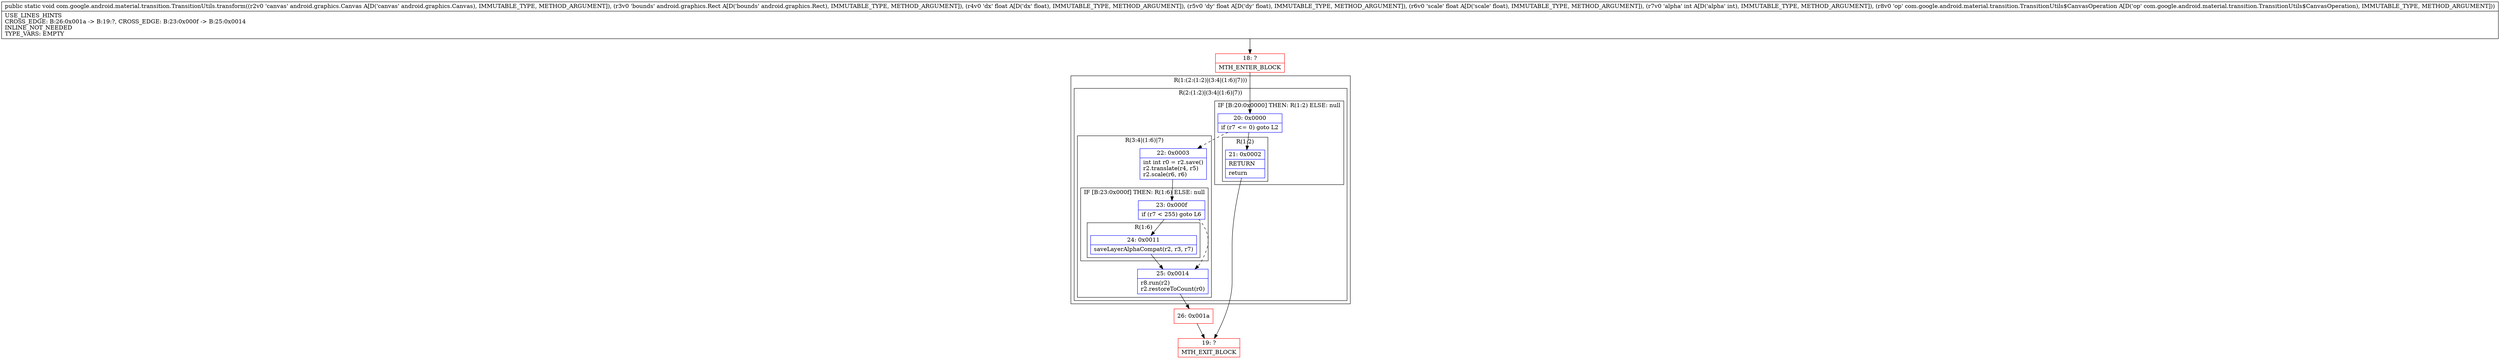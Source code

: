 digraph "CFG forcom.google.android.material.transition.TransitionUtils.transform(Landroid\/graphics\/Canvas;Landroid\/graphics\/Rect;FFFILcom\/google\/android\/material\/transition\/TransitionUtils$CanvasOperation;)V" {
subgraph cluster_Region_2046803820 {
label = "R(1:(2:(1:2)|(3:4|(1:6)|7)))";
node [shape=record,color=blue];
subgraph cluster_Region_963201653 {
label = "R(2:(1:2)|(3:4|(1:6)|7))";
node [shape=record,color=blue];
subgraph cluster_IfRegion_249403871 {
label = "IF [B:20:0x0000] THEN: R(1:2) ELSE: null";
node [shape=record,color=blue];
Node_20 [shape=record,label="{20\:\ 0x0000|if (r7 \<= 0) goto L2\l}"];
subgraph cluster_Region_1176620017 {
label = "R(1:2)";
node [shape=record,color=blue];
Node_21 [shape=record,label="{21\:\ 0x0002|RETURN\l|return\l}"];
}
}
subgraph cluster_Region_1373975276 {
label = "R(3:4|(1:6)|7)";
node [shape=record,color=blue];
Node_22 [shape=record,label="{22\:\ 0x0003|int int r0 = r2.save()\lr2.translate(r4, r5)\lr2.scale(r6, r6)\l}"];
subgraph cluster_IfRegion_1109461126 {
label = "IF [B:23:0x000f] THEN: R(1:6) ELSE: null";
node [shape=record,color=blue];
Node_23 [shape=record,label="{23\:\ 0x000f|if (r7 \< 255) goto L6\l}"];
subgraph cluster_Region_828950613 {
label = "R(1:6)";
node [shape=record,color=blue];
Node_24 [shape=record,label="{24\:\ 0x0011|saveLayerAlphaCompat(r2, r3, r7)\l}"];
}
}
Node_25 [shape=record,label="{25\:\ 0x0014|r8.run(r2)\lr2.restoreToCount(r0)\l}"];
}
}
}
Node_18 [shape=record,color=red,label="{18\:\ ?|MTH_ENTER_BLOCK\l}"];
Node_19 [shape=record,color=red,label="{19\:\ ?|MTH_EXIT_BLOCK\l}"];
Node_26 [shape=record,color=red,label="{26\:\ 0x001a}"];
MethodNode[shape=record,label="{public static void com.google.android.material.transition.TransitionUtils.transform((r2v0 'canvas' android.graphics.Canvas A[D('canvas' android.graphics.Canvas), IMMUTABLE_TYPE, METHOD_ARGUMENT]), (r3v0 'bounds' android.graphics.Rect A[D('bounds' android.graphics.Rect), IMMUTABLE_TYPE, METHOD_ARGUMENT]), (r4v0 'dx' float A[D('dx' float), IMMUTABLE_TYPE, METHOD_ARGUMENT]), (r5v0 'dy' float A[D('dy' float), IMMUTABLE_TYPE, METHOD_ARGUMENT]), (r6v0 'scale' float A[D('scale' float), IMMUTABLE_TYPE, METHOD_ARGUMENT]), (r7v0 'alpha' int A[D('alpha' int), IMMUTABLE_TYPE, METHOD_ARGUMENT]), (r8v0 'op' com.google.android.material.transition.TransitionUtils$CanvasOperation A[D('op' com.google.android.material.transition.TransitionUtils$CanvasOperation), IMMUTABLE_TYPE, METHOD_ARGUMENT]))  | USE_LINES_HINTS\lCROSS_EDGE: B:26:0x001a \-\> B:19:?, CROSS_EDGE: B:23:0x000f \-\> B:25:0x0014\lINLINE_NOT_NEEDED\lTYPE_VARS: EMPTY\l}"];
MethodNode -> Node_18;Node_20 -> Node_21;
Node_20 -> Node_22[style=dashed];
Node_21 -> Node_19;
Node_22 -> Node_23;
Node_23 -> Node_24;
Node_23 -> Node_25[style=dashed];
Node_24 -> Node_25;
Node_25 -> Node_26;
Node_18 -> Node_20;
Node_26 -> Node_19;
}

